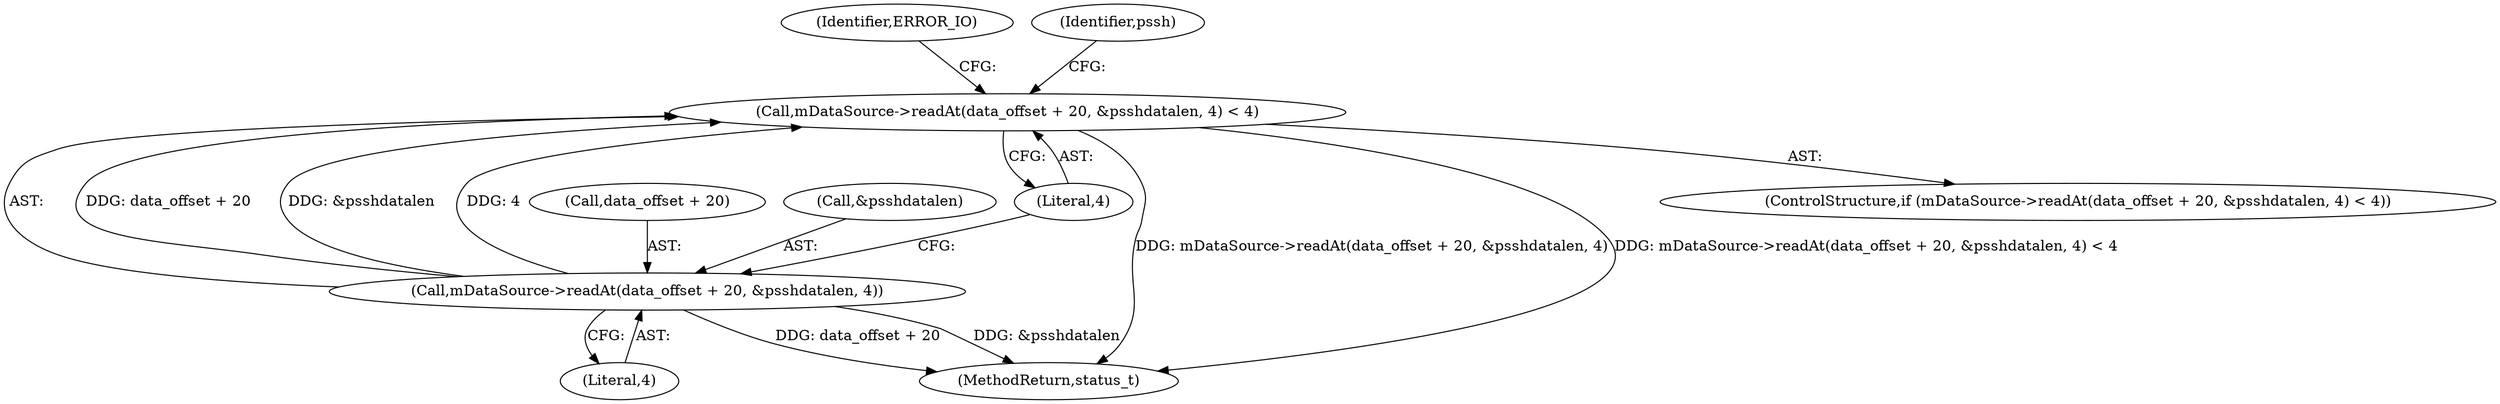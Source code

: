 digraph "0_Android_463a6f807e187828442949d1924e143cf07778c6@API" {
"1001025" [label="(Call,mDataSource->readAt(data_offset + 20, &psshdatalen, 4) < 4)"];
"1001026" [label="(Call,mDataSource->readAt(data_offset + 20, &psshdatalen, 4))"];
"1001027" [label="(Call,data_offset + 20)"];
"1001030" [label="(Call,&psshdatalen)"];
"1001036" [label="(Identifier,ERROR_IO)"];
"1001025" [label="(Call,mDataSource->readAt(data_offset + 20, &psshdatalen, 4) < 4)"];
"1001026" [label="(Call,mDataSource->readAt(data_offset + 20, &psshdatalen, 4))"];
"1001032" [label="(Literal,4)"];
"1001033" [label="(Literal,4)"];
"1001024" [label="(ControlStructure,if (mDataSource->readAt(data_offset + 20, &psshdatalen, 4) < 4))"];
"1002911" [label="(MethodReturn,status_t)"];
"1001039" [label="(Identifier,pssh)"];
"1001025" -> "1001024"  [label="AST: "];
"1001025" -> "1001033"  [label="CFG: "];
"1001026" -> "1001025"  [label="AST: "];
"1001033" -> "1001025"  [label="AST: "];
"1001036" -> "1001025"  [label="CFG: "];
"1001039" -> "1001025"  [label="CFG: "];
"1001025" -> "1002911"  [label="DDG: mDataSource->readAt(data_offset + 20, &psshdatalen, 4)"];
"1001025" -> "1002911"  [label="DDG: mDataSource->readAt(data_offset + 20, &psshdatalen, 4) < 4"];
"1001026" -> "1001025"  [label="DDG: data_offset + 20"];
"1001026" -> "1001025"  [label="DDG: &psshdatalen"];
"1001026" -> "1001025"  [label="DDG: 4"];
"1001026" -> "1001032"  [label="CFG: "];
"1001027" -> "1001026"  [label="AST: "];
"1001030" -> "1001026"  [label="AST: "];
"1001032" -> "1001026"  [label="AST: "];
"1001033" -> "1001026"  [label="CFG: "];
"1001026" -> "1002911"  [label="DDG: data_offset + 20"];
"1001026" -> "1002911"  [label="DDG: &psshdatalen"];
}
